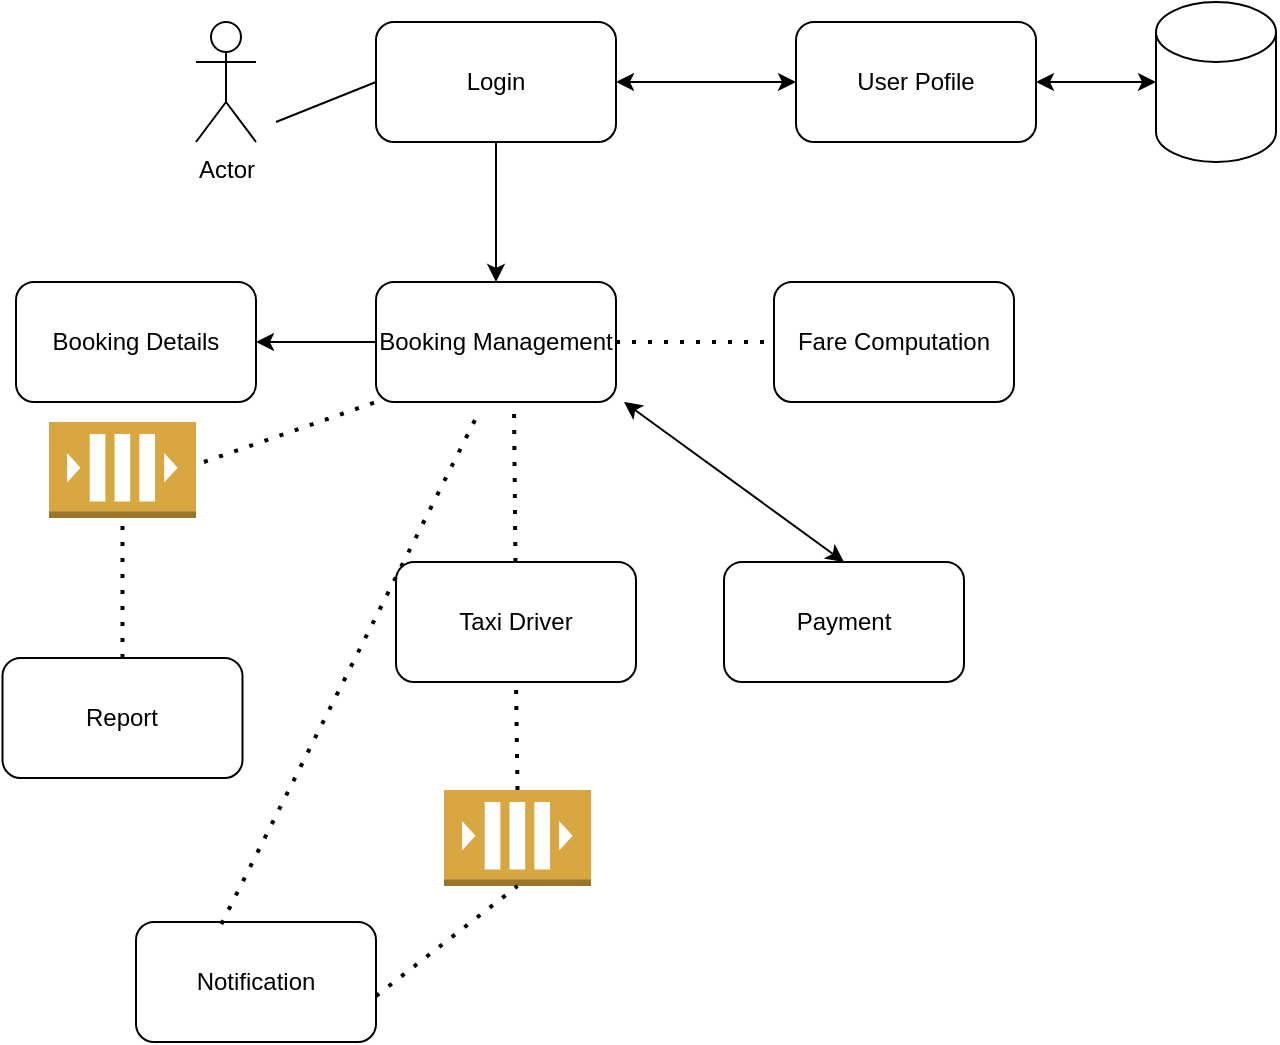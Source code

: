 <mxfile version="16.6.5" type="device"><diagram id="5FWtu7tESC9wGf2Ph8nI" name="Page-1"><mxGraphModel dx="868" dy="482" grid="1" gridSize="10" guides="1" tooltips="1" connect="1" arrows="1" fold="1" page="1" pageScale="1" pageWidth="850" pageHeight="1100" math="0" shadow="0"><root><mxCell id="0"/><mxCell id="1" parent="0"/><mxCell id="JsMLGKfV2xRl-lxeg88J-1" value="Login" style="rounded=1;whiteSpace=wrap;html=1;" vertex="1" parent="1"><mxGeometry x="226" y="80" width="120" height="60" as="geometry"/></mxCell><mxCell id="JsMLGKfV2xRl-lxeg88J-2" value="Actor" style="shape=umlActor;verticalLabelPosition=bottom;verticalAlign=top;html=1;outlineConnect=0;" vertex="1" parent="1"><mxGeometry x="136" y="80" width="30" height="60" as="geometry"/></mxCell><mxCell id="JsMLGKfV2xRl-lxeg88J-3" value="" style="endArrow=none;html=1;rounded=0;entryX=0;entryY=0.5;entryDx=0;entryDy=0;" edge="1" parent="1" target="JsMLGKfV2xRl-lxeg88J-1"><mxGeometry width="50" height="50" relative="1" as="geometry"><mxPoint x="176" y="130" as="sourcePoint"/><mxPoint x="226" y="80" as="targetPoint"/></mxGeometry></mxCell><mxCell id="JsMLGKfV2xRl-lxeg88J-4" value="Booking Management" style="rounded=1;whiteSpace=wrap;html=1;" vertex="1" parent="1"><mxGeometry x="226" y="210" width="120" height="60" as="geometry"/></mxCell><mxCell id="JsMLGKfV2xRl-lxeg88J-5" value="User Pofile" style="rounded=1;whiteSpace=wrap;html=1;" vertex="1" parent="1"><mxGeometry x="436" y="80" width="120" height="60" as="geometry"/></mxCell><mxCell id="JsMLGKfV2xRl-lxeg88J-6" value="" style="endArrow=classic;startArrow=classic;html=1;rounded=0;entryX=0;entryY=0.5;entryDx=0;entryDy=0;" edge="1" parent="1" target="JsMLGKfV2xRl-lxeg88J-5"><mxGeometry width="50" height="50" relative="1" as="geometry"><mxPoint x="346" y="110" as="sourcePoint"/><mxPoint x="396" y="60" as="targetPoint"/></mxGeometry></mxCell><mxCell id="JsMLGKfV2xRl-lxeg88J-7" value="" style="shape=cylinder3;whiteSpace=wrap;html=1;boundedLbl=1;backgroundOutline=1;size=15;" vertex="1" parent="1"><mxGeometry x="616" y="70" width="60" height="80" as="geometry"/></mxCell><mxCell id="JsMLGKfV2xRl-lxeg88J-8" value="" style="endArrow=classic;startArrow=classic;html=1;rounded=0;entryX=0;entryY=0.5;entryDx=0;entryDy=0;entryPerimeter=0;" edge="1" parent="1" target="JsMLGKfV2xRl-lxeg88J-7"><mxGeometry width="50" height="50" relative="1" as="geometry"><mxPoint x="556" y="110" as="sourcePoint"/><mxPoint x="606" y="60" as="targetPoint"/></mxGeometry></mxCell><mxCell id="JsMLGKfV2xRl-lxeg88J-9" value="Taxi Driver" style="rounded=1;whiteSpace=wrap;html=1;" vertex="1" parent="1"><mxGeometry x="236" y="350" width="120" height="60" as="geometry"/></mxCell><mxCell id="JsMLGKfV2xRl-lxeg88J-14" value="" style="endArrow=classic;html=1;rounded=0;entryX=0.5;entryY=0;entryDx=0;entryDy=0;" edge="1" parent="1" target="JsMLGKfV2xRl-lxeg88J-4"><mxGeometry width="50" height="50" relative="1" as="geometry"><mxPoint x="286" y="140" as="sourcePoint"/><mxPoint x="336" y="90" as="targetPoint"/></mxGeometry></mxCell><mxCell id="JsMLGKfV2xRl-lxeg88J-17" value="Payment" style="rounded=1;whiteSpace=wrap;html=1;" vertex="1" parent="1"><mxGeometry x="400" y="350" width="120" height="60" as="geometry"/></mxCell><mxCell id="JsMLGKfV2xRl-lxeg88J-20" value="Fare Computation" style="rounded=1;whiteSpace=wrap;html=1;" vertex="1" parent="1"><mxGeometry x="425" y="210" width="120" height="60" as="geometry"/></mxCell><mxCell id="JsMLGKfV2xRl-lxeg88J-21" value="" style="endArrow=none;dashed=1;html=1;dashPattern=1 3;strokeWidth=2;rounded=0;" edge="1" parent="1"><mxGeometry width="50" height="50" relative="1" as="geometry"><mxPoint x="346" y="240" as="sourcePoint"/><mxPoint x="420" y="240" as="targetPoint"/></mxGeometry></mxCell><mxCell id="JsMLGKfV2xRl-lxeg88J-22" value="" style="endArrow=none;dashed=1;html=1;dashPattern=1 3;strokeWidth=2;rounded=0;entryX=0.575;entryY=1.033;entryDx=0;entryDy=0;entryPerimeter=0;" edge="1" parent="1" source="JsMLGKfV2xRl-lxeg88J-9" target="JsMLGKfV2xRl-lxeg88J-4"><mxGeometry width="50" height="50" relative="1" as="geometry"><mxPoint x="350" y="350" as="sourcePoint"/><mxPoint x="400" y="300" as="targetPoint"/></mxGeometry></mxCell><mxCell id="JsMLGKfV2xRl-lxeg88J-23" value="Booking Details" style="rounded=1;whiteSpace=wrap;html=1;" vertex="1" parent="1"><mxGeometry x="46" y="210" width="120" height="60" as="geometry"/></mxCell><mxCell id="JsMLGKfV2xRl-lxeg88J-24" value="" style="endArrow=classic;html=1;rounded=0;entryX=1;entryY=0.5;entryDx=0;entryDy=0;exitX=0;exitY=0.5;exitDx=0;exitDy=0;" edge="1" parent="1" source="JsMLGKfV2xRl-lxeg88J-4" target="JsMLGKfV2xRl-lxeg88J-23"><mxGeometry width="50" height="50" relative="1" as="geometry"><mxPoint x="350" y="350" as="sourcePoint"/><mxPoint x="400" y="300" as="targetPoint"/></mxGeometry></mxCell><mxCell id="JsMLGKfV2xRl-lxeg88J-29" value="Notification" style="rounded=1;whiteSpace=wrap;html=1;" vertex="1" parent="1"><mxGeometry x="106" y="530" width="120" height="60" as="geometry"/></mxCell><mxCell id="JsMLGKfV2xRl-lxeg88J-30" value="" style="outlineConnect=0;dashed=0;verticalLabelPosition=bottom;verticalAlign=top;align=center;html=1;shape=mxgraph.aws3.queue;fillColor=#D9A741;gradientColor=none;" vertex="1" parent="1"><mxGeometry x="260" y="464" width="73.5" height="48" as="geometry"/></mxCell><mxCell id="JsMLGKfV2xRl-lxeg88J-37" value="" style="endArrow=none;dashed=1;html=1;dashPattern=1 3;strokeWidth=2;rounded=0;entryX=0.5;entryY=1;entryDx=0;entryDy=0;exitX=0.5;exitY=0;exitDx=0;exitDy=0;exitPerimeter=0;" edge="1" parent="1" source="JsMLGKfV2xRl-lxeg88J-30" target="JsMLGKfV2xRl-lxeg88J-9"><mxGeometry width="50" height="50" relative="1" as="geometry"><mxPoint x="330" y="460" as="sourcePoint"/><mxPoint x="310" y="410" as="targetPoint"/></mxGeometry></mxCell><mxCell id="JsMLGKfV2xRl-lxeg88J-40" value="Report" style="rounded=1;whiteSpace=wrap;html=1;" vertex="1" parent="1"><mxGeometry x="39.25" y="398" width="120" height="60" as="geometry"/></mxCell><mxCell id="JsMLGKfV2xRl-lxeg88J-41" value="" style="outlineConnect=0;dashed=0;verticalLabelPosition=bottom;verticalAlign=top;align=center;html=1;shape=mxgraph.aws3.queue;fillColor=#D9A741;gradientColor=none;" vertex="1" parent="1"><mxGeometry x="62.5" y="280" width="73.5" height="48" as="geometry"/></mxCell><mxCell id="JsMLGKfV2xRl-lxeg88J-42" value="" style="endArrow=none;dashed=1;html=1;dashPattern=1 3;strokeWidth=2;rounded=0;entryX=0;entryY=1;entryDx=0;entryDy=0;" edge="1" parent="1" target="JsMLGKfV2xRl-lxeg88J-4"><mxGeometry width="50" height="50" relative="1" as="geometry"><mxPoint x="140" y="300" as="sourcePoint"/><mxPoint x="190" y="250" as="targetPoint"/></mxGeometry></mxCell><mxCell id="JsMLGKfV2xRl-lxeg88J-43" value="" style="endArrow=none;dashed=1;html=1;dashPattern=1 3;strokeWidth=2;rounded=0;exitX=0.5;exitY=0;exitDx=0;exitDy=0;entryX=0.5;entryY=1;entryDx=0;entryDy=0;entryPerimeter=0;" edge="1" parent="1" source="JsMLGKfV2xRl-lxeg88J-40" target="JsMLGKfV2xRl-lxeg88J-41"><mxGeometry width="50" height="50" relative="1" as="geometry"><mxPoint x="95" y="370" as="sourcePoint"/><mxPoint x="145" y="320" as="targetPoint"/></mxGeometry></mxCell><mxCell id="JsMLGKfV2xRl-lxeg88J-45" value="" style="endArrow=none;dashed=1;html=1;dashPattern=1 3;strokeWidth=2;rounded=0;entryX=0.5;entryY=1;entryDx=0;entryDy=0;entryPerimeter=0;exitX=1;exitY=0.617;exitDx=0;exitDy=0;exitPerimeter=0;" edge="1" parent="1" source="JsMLGKfV2xRl-lxeg88J-29" target="JsMLGKfV2xRl-lxeg88J-30"><mxGeometry width="50" height="50" relative="1" as="geometry"><mxPoint x="279.25" y="590" as="sourcePoint"/><mxPoint x="329.25" y="540" as="targetPoint"/></mxGeometry></mxCell><mxCell id="JsMLGKfV2xRl-lxeg88J-46" value="" style="endArrow=none;dashed=1;html=1;dashPattern=1 3;strokeWidth=2;rounded=0;entryX=0.425;entryY=1.1;entryDx=0;entryDy=0;entryPerimeter=0;exitX=0.356;exitY=0.017;exitDx=0;exitDy=0;exitPerimeter=0;" edge="1" parent="1" source="JsMLGKfV2xRl-lxeg88J-29" target="JsMLGKfV2xRl-lxeg88J-4"><mxGeometry width="50" height="50" relative="1" as="geometry"><mxPoint x="350" y="500" as="sourcePoint"/><mxPoint x="400" y="450" as="targetPoint"/></mxGeometry></mxCell><mxCell id="JsMLGKfV2xRl-lxeg88J-47" value="" style="endArrow=classic;startArrow=classic;html=1;rounded=0;entryX=0.5;entryY=0;entryDx=0;entryDy=0;" edge="1" parent="1" target="JsMLGKfV2xRl-lxeg88J-17"><mxGeometry width="50" height="50" relative="1" as="geometry"><mxPoint x="350" y="270" as="sourcePoint"/><mxPoint x="450" y="340" as="targetPoint"/></mxGeometry></mxCell></root></mxGraphModel></diagram></mxfile>
